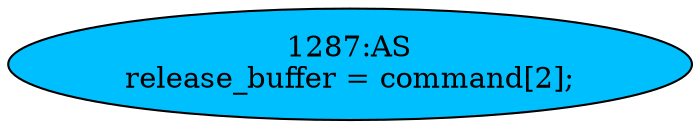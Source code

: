 strict digraph "" {
	node [label="\N"];
	"1287:AS"	 [ast="<pyverilog.vparser.ast.Assign object at 0x7fd7732579d0>",
		def_var="['release_buffer']",
		fillcolor=deepskyblue,
		label="1287:AS
release_buffer = command[2];",
		statements="[]",
		style=filled,
		typ=Assign,
		use_var="['command']"];
}
